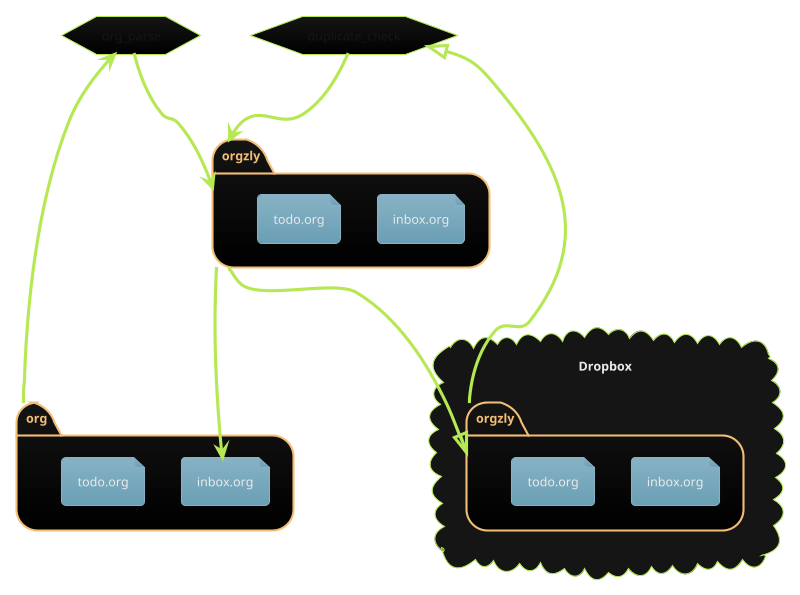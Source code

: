 @startuml
!theme hacker
folder org as or {
	file inbox.org as or_in
	file todo.org as or_to
}
folder orgzly as loz {
	file inbox.org as loz_in
	file todo.org as loz_to
}
hexagon org_parse as parse
hexagon duplicate_check as dupe
cloud Dropbox {
	folder orgzly as roz {
		file inbox.org as roz_in
		file todo.org as roz_to
	}
}
or --> parse : "(1A) '--push' to orgzly"
parse --> loz : "(1B) '--push' to orgzly"
loz --|> roz : "(2) '--put' in Dropbox"
roz --|> dupe : "(3A) '--get' from Dropbox"
dupe --> loz : "(3B) '--get' from Dropbox"
loz --> or_in : "(4) '--pull' from orgzly"
@enduml
